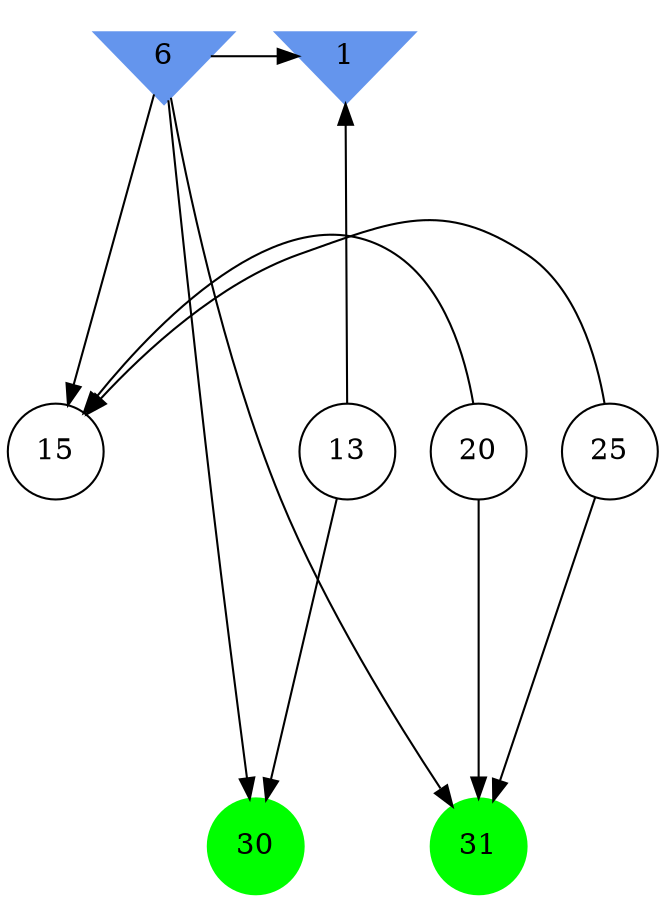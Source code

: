 digraph brain {
	ranksep=2.0;
	1 [shape=invtriangle,style=filled,color=cornflowerblue];
	6 [shape=invtriangle,style=filled,color=cornflowerblue];
	13 [shape=circle,color=black];
	15 [shape=circle,color=black];
	20 [shape=circle,color=black];
	25 [shape=circle,color=black];
	30 [shape=circle,style=filled,color=green];
	31 [shape=circle,style=filled,color=green];
	6	->	1;
	6	->	30;
	13	->	1;
	13	->	30;
	6	->	31;
	6	->	15;
	25	->	31;
	25	->	15;
	20	->	31;
	20	->	15;
	{ rank=same; 1; 6; }
	{ rank=same; 13; 15; 20; 25; }
	{ rank=same; 30; 31; }
}
